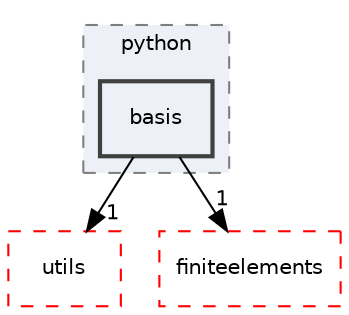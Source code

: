 digraph "basis"
{
 // LATEX_PDF_SIZE
  edge [fontname="Helvetica",fontsize="10",labelfontname="Helvetica",labelfontsize="10"];
  node [fontname="Helvetica",fontsize="10",shape=record];
  compound=true
  subgraph clusterdir_6063e92d97cad5a47908d6a96069b24d {
    graph [ bgcolor="#edf0f7", pencolor="grey50", style="filled,dashed,", label="python", fontname="Helvetica", fontsize="10", URL="dir_6063e92d97cad5a47908d6a96069b24d.html"]
  dir_58d0c8a3c72390da3e9fe9328fead302 [shape=box, label="basis", style="filled,bold,", fillcolor="#edf0f7", color="grey25", URL="dir_58d0c8a3c72390da3e9fe9328fead302.html"];
  }
  dir_36505a9bfb81f81ed7a4e794d4cf597e [shape=box, label="utils", style="dashed,", fillcolor="#edf0f7", color="red", URL="dir_36505a9bfb81f81ed7a4e794d4cf597e.html"];
  dir_f5e28093cb075fb92f2345f7d8607df6 [shape=box, label="finiteelements", style="dashed,", fillcolor="#edf0f7", color="red", URL="dir_f5e28093cb075fb92f2345f7d8607df6.html"];
  dir_58d0c8a3c72390da3e9fe9328fead302->dir_36505a9bfb81f81ed7a4e794d4cf597e [headlabel="1", labeldistance=1.5 headhref="dir_000003_000028.html"];
  dir_58d0c8a3c72390da3e9fe9328fead302->dir_f5e28093cb075fb92f2345f7d8607df6 [headlabel="1", labeldistance=1.5 headhref="dir_000003_000011.html"];
}
